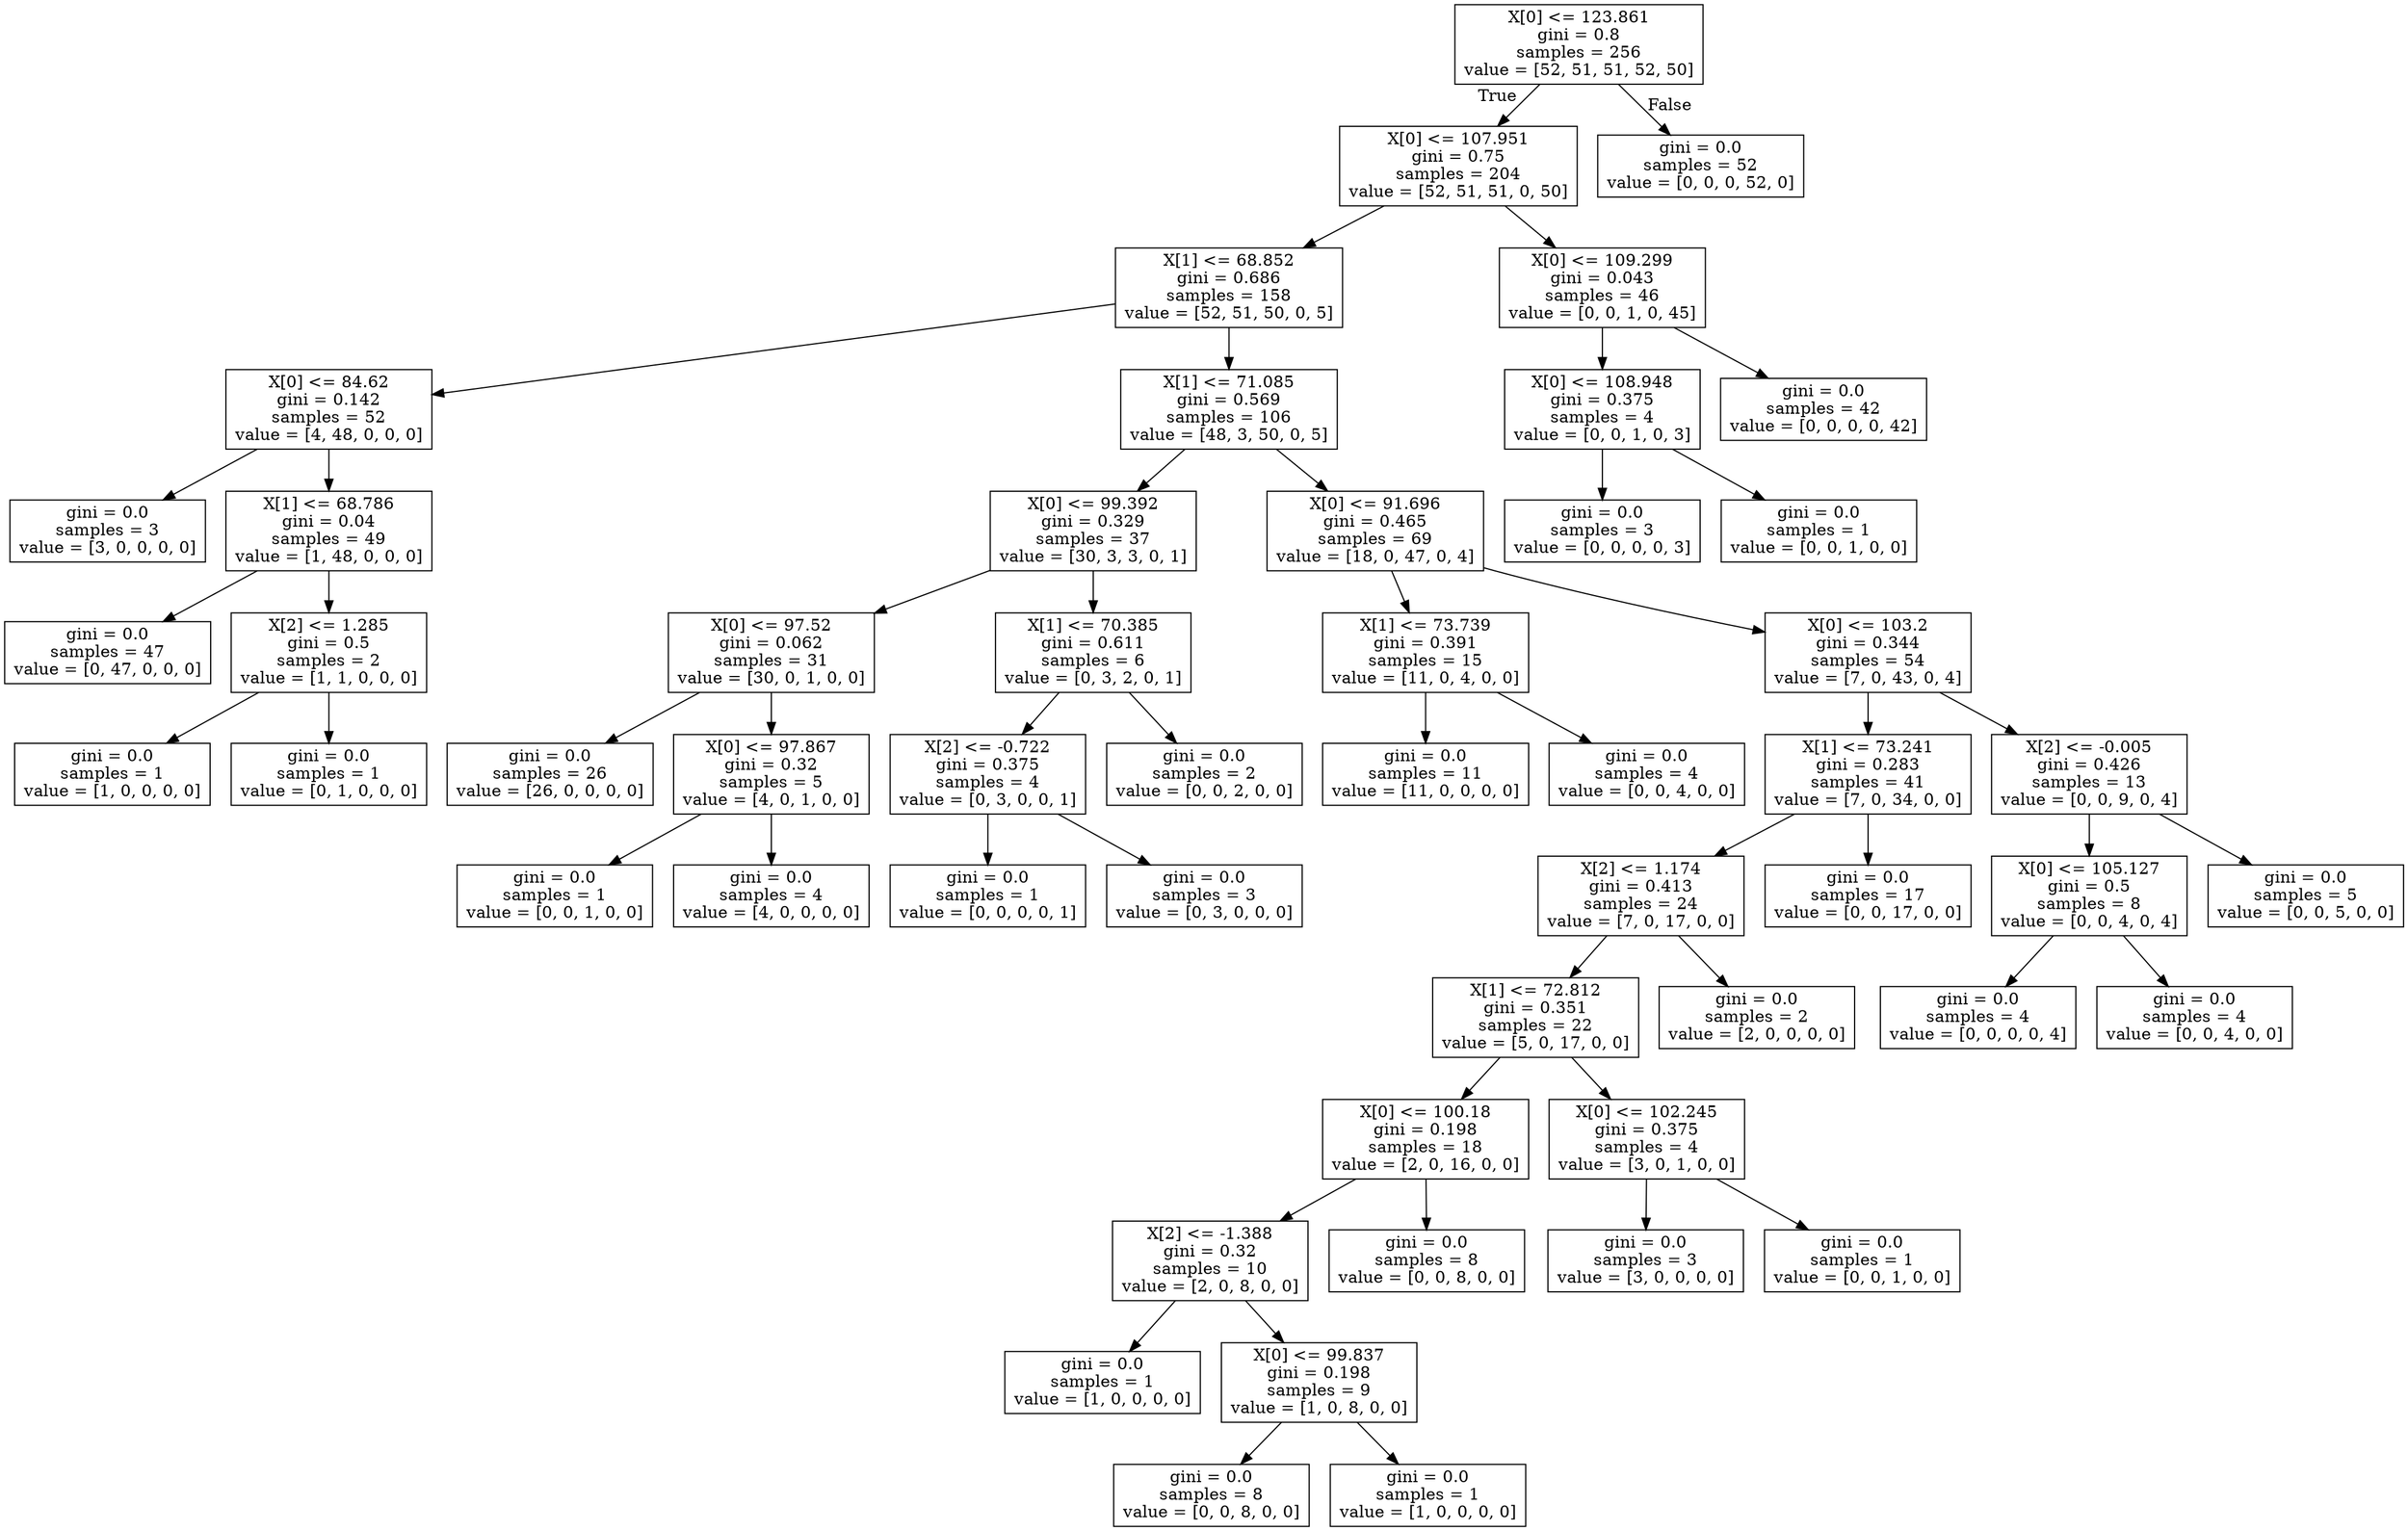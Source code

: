 digraph Tree {
node [shape=box] ;
0 [label="X[0] <= 123.861\ngini = 0.8\nsamples = 256\nvalue = [52, 51, 51, 52, 50]"] ;
1 [label="X[0] <= 107.951\ngini = 0.75\nsamples = 204\nvalue = [52, 51, 51, 0, 50]"] ;
0 -> 1 [labeldistance=2.5, labelangle=45, headlabel="True"] ;
2 [label="X[1] <= 68.852\ngini = 0.686\nsamples = 158\nvalue = [52, 51, 50, 0, 5]"] ;
1 -> 2 ;
3 [label="X[0] <= 84.62\ngini = 0.142\nsamples = 52\nvalue = [4, 48, 0, 0, 0]"] ;
2 -> 3 ;
4 [label="gini = 0.0\nsamples = 3\nvalue = [3, 0, 0, 0, 0]"] ;
3 -> 4 ;
5 [label="X[1] <= 68.786\ngini = 0.04\nsamples = 49\nvalue = [1, 48, 0, 0, 0]"] ;
3 -> 5 ;
6 [label="gini = 0.0\nsamples = 47\nvalue = [0, 47, 0, 0, 0]"] ;
5 -> 6 ;
7 [label="X[2] <= 1.285\ngini = 0.5\nsamples = 2\nvalue = [1, 1, 0, 0, 0]"] ;
5 -> 7 ;
8 [label="gini = 0.0\nsamples = 1\nvalue = [1, 0, 0, 0, 0]"] ;
7 -> 8 ;
9 [label="gini = 0.0\nsamples = 1\nvalue = [0, 1, 0, 0, 0]"] ;
7 -> 9 ;
10 [label="X[1] <= 71.085\ngini = 0.569\nsamples = 106\nvalue = [48, 3, 50, 0, 5]"] ;
2 -> 10 ;
11 [label="X[0] <= 99.392\ngini = 0.329\nsamples = 37\nvalue = [30, 3, 3, 0, 1]"] ;
10 -> 11 ;
12 [label="X[0] <= 97.52\ngini = 0.062\nsamples = 31\nvalue = [30, 0, 1, 0, 0]"] ;
11 -> 12 ;
13 [label="gini = 0.0\nsamples = 26\nvalue = [26, 0, 0, 0, 0]"] ;
12 -> 13 ;
14 [label="X[0] <= 97.867\ngini = 0.32\nsamples = 5\nvalue = [4, 0, 1, 0, 0]"] ;
12 -> 14 ;
15 [label="gini = 0.0\nsamples = 1\nvalue = [0, 0, 1, 0, 0]"] ;
14 -> 15 ;
16 [label="gini = 0.0\nsamples = 4\nvalue = [4, 0, 0, 0, 0]"] ;
14 -> 16 ;
17 [label="X[1] <= 70.385\ngini = 0.611\nsamples = 6\nvalue = [0, 3, 2, 0, 1]"] ;
11 -> 17 ;
18 [label="X[2] <= -0.722\ngini = 0.375\nsamples = 4\nvalue = [0, 3, 0, 0, 1]"] ;
17 -> 18 ;
19 [label="gini = 0.0\nsamples = 1\nvalue = [0, 0, 0, 0, 1]"] ;
18 -> 19 ;
20 [label="gini = 0.0\nsamples = 3\nvalue = [0, 3, 0, 0, 0]"] ;
18 -> 20 ;
21 [label="gini = 0.0\nsamples = 2\nvalue = [0, 0, 2, 0, 0]"] ;
17 -> 21 ;
22 [label="X[0] <= 91.696\ngini = 0.465\nsamples = 69\nvalue = [18, 0, 47, 0, 4]"] ;
10 -> 22 ;
23 [label="X[1] <= 73.739\ngini = 0.391\nsamples = 15\nvalue = [11, 0, 4, 0, 0]"] ;
22 -> 23 ;
24 [label="gini = 0.0\nsamples = 11\nvalue = [11, 0, 0, 0, 0]"] ;
23 -> 24 ;
25 [label="gini = 0.0\nsamples = 4\nvalue = [0, 0, 4, 0, 0]"] ;
23 -> 25 ;
26 [label="X[0] <= 103.2\ngini = 0.344\nsamples = 54\nvalue = [7, 0, 43, 0, 4]"] ;
22 -> 26 ;
27 [label="X[1] <= 73.241\ngini = 0.283\nsamples = 41\nvalue = [7, 0, 34, 0, 0]"] ;
26 -> 27 ;
28 [label="X[2] <= 1.174\ngini = 0.413\nsamples = 24\nvalue = [7, 0, 17, 0, 0]"] ;
27 -> 28 ;
29 [label="X[1] <= 72.812\ngini = 0.351\nsamples = 22\nvalue = [5, 0, 17, 0, 0]"] ;
28 -> 29 ;
30 [label="X[0] <= 100.18\ngini = 0.198\nsamples = 18\nvalue = [2, 0, 16, 0, 0]"] ;
29 -> 30 ;
31 [label="X[2] <= -1.388\ngini = 0.32\nsamples = 10\nvalue = [2, 0, 8, 0, 0]"] ;
30 -> 31 ;
32 [label="gini = 0.0\nsamples = 1\nvalue = [1, 0, 0, 0, 0]"] ;
31 -> 32 ;
33 [label="X[0] <= 99.837\ngini = 0.198\nsamples = 9\nvalue = [1, 0, 8, 0, 0]"] ;
31 -> 33 ;
34 [label="gini = 0.0\nsamples = 8\nvalue = [0, 0, 8, 0, 0]"] ;
33 -> 34 ;
35 [label="gini = 0.0\nsamples = 1\nvalue = [1, 0, 0, 0, 0]"] ;
33 -> 35 ;
36 [label="gini = 0.0\nsamples = 8\nvalue = [0, 0, 8, 0, 0]"] ;
30 -> 36 ;
37 [label="X[0] <= 102.245\ngini = 0.375\nsamples = 4\nvalue = [3, 0, 1, 0, 0]"] ;
29 -> 37 ;
38 [label="gini = 0.0\nsamples = 3\nvalue = [3, 0, 0, 0, 0]"] ;
37 -> 38 ;
39 [label="gini = 0.0\nsamples = 1\nvalue = [0, 0, 1, 0, 0]"] ;
37 -> 39 ;
40 [label="gini = 0.0\nsamples = 2\nvalue = [2, 0, 0, 0, 0]"] ;
28 -> 40 ;
41 [label="gini = 0.0\nsamples = 17\nvalue = [0, 0, 17, 0, 0]"] ;
27 -> 41 ;
42 [label="X[2] <= -0.005\ngini = 0.426\nsamples = 13\nvalue = [0, 0, 9, 0, 4]"] ;
26 -> 42 ;
43 [label="X[0] <= 105.127\ngini = 0.5\nsamples = 8\nvalue = [0, 0, 4, 0, 4]"] ;
42 -> 43 ;
44 [label="gini = 0.0\nsamples = 4\nvalue = [0, 0, 0, 0, 4]"] ;
43 -> 44 ;
45 [label="gini = 0.0\nsamples = 4\nvalue = [0, 0, 4, 0, 0]"] ;
43 -> 45 ;
46 [label="gini = 0.0\nsamples = 5\nvalue = [0, 0, 5, 0, 0]"] ;
42 -> 46 ;
47 [label="X[0] <= 109.299\ngini = 0.043\nsamples = 46\nvalue = [0, 0, 1, 0, 45]"] ;
1 -> 47 ;
48 [label="X[0] <= 108.948\ngini = 0.375\nsamples = 4\nvalue = [0, 0, 1, 0, 3]"] ;
47 -> 48 ;
49 [label="gini = 0.0\nsamples = 3\nvalue = [0, 0, 0, 0, 3]"] ;
48 -> 49 ;
50 [label="gini = 0.0\nsamples = 1\nvalue = [0, 0, 1, 0, 0]"] ;
48 -> 50 ;
51 [label="gini = 0.0\nsamples = 42\nvalue = [0, 0, 0, 0, 42]"] ;
47 -> 51 ;
52 [label="gini = 0.0\nsamples = 52\nvalue = [0, 0, 0, 52, 0]"] ;
0 -> 52 [labeldistance=2.5, labelangle=-45, headlabel="False"] ;
}
